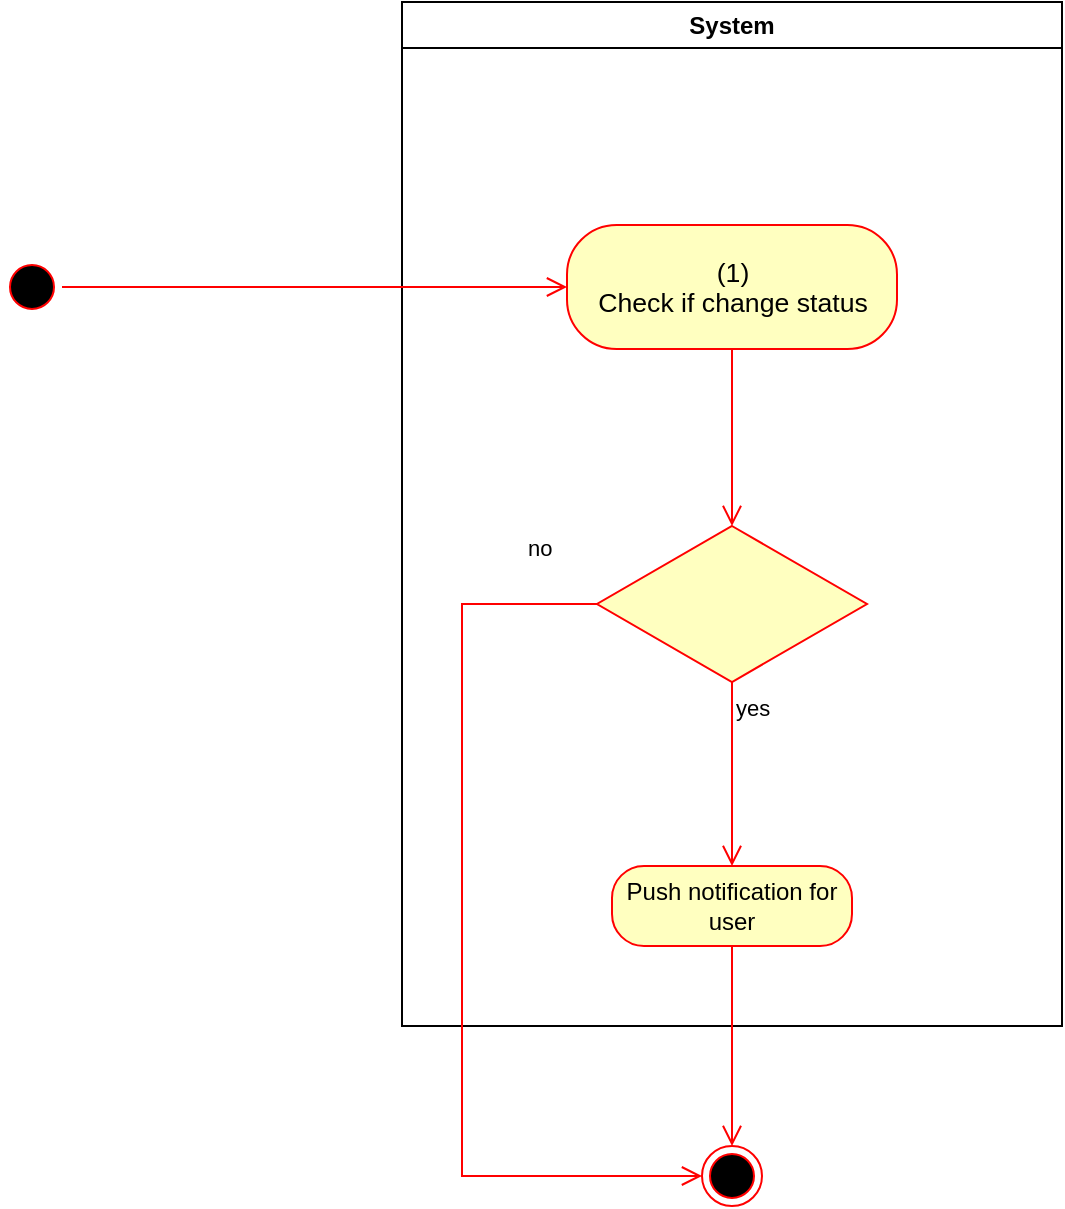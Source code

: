 <mxfile version="15.4.0" type="device"><diagram id="FnbpKK1XXEDs47qZGG1U" name="Page-1"><mxGraphModel dx="1086" dy="806" grid="1" gridSize="10" guides="1" tooltips="1" connect="1" arrows="1" fold="1" page="1" pageScale="1" pageWidth="850" pageHeight="1100" math="0" shadow="0"><root><mxCell id="0"/><mxCell id="1" parent="0"/><mxCell id="mQvX5XNh2XXYMMr66-z--3" value="System" style="swimlane;whiteSpace=wrap;startSize=23;" vertex="1" parent="1"><mxGeometry x="520" y="128" width="330" height="512" as="geometry"/></mxCell><mxCell id="mQvX5XNh2XXYMMr66-z--4" value="&lt;span lang=&quot;EN-GB&quot; style=&quot;font-size: 10pt ; line-height: 107% ; font-family: &amp;#34;arial&amp;#34; , sans-serif&quot;&gt;(1)&lt;br&gt;Check if change status&lt;br&gt;&lt;/span&gt;" style="rounded=1;whiteSpace=wrap;html=1;arcSize=40;fontColor=#000000;fillColor=#ffffc0;strokeColor=#ff0000;" vertex="1" parent="mQvX5XNh2XXYMMr66-z--3"><mxGeometry x="82.5" y="111.5" width="165" height="62" as="geometry"/></mxCell><mxCell id="mQvX5XNh2XXYMMr66-z--10" value="" style="rhombus;whiteSpace=wrap;html=1;fillColor=#ffffc0;strokeColor=#ff0000;" vertex="1" parent="mQvX5XNh2XXYMMr66-z--3"><mxGeometry x="97.5" y="262" width="135" height="78" as="geometry"/></mxCell><mxCell id="mQvX5XNh2XXYMMr66-z--12" value="yes" style="edgeStyle=orthogonalEdgeStyle;html=1;align=left;verticalAlign=top;endArrow=open;endSize=8;strokeColor=#ff0000;rounded=0;entryX=0.5;entryY=0;entryDx=0;entryDy=0;" edge="1" source="mQvX5XNh2XXYMMr66-z--10" parent="mQvX5XNh2XXYMMr66-z--3" target="mQvX5XNh2XXYMMr66-z--15"><mxGeometry x="-1" relative="1" as="geometry"><mxPoint x="165" y="422" as="targetPoint"/><Array as="points"/></mxGeometry></mxCell><mxCell id="mQvX5XNh2XXYMMr66-z--9" value="" style="edgeStyle=orthogonalEdgeStyle;html=1;verticalAlign=bottom;endArrow=open;endSize=8;strokeColor=#ff0000;rounded=0;exitX=0.5;exitY=1;exitDx=0;exitDy=0;entryX=0.5;entryY=0;entryDx=0;entryDy=0;" edge="1" parent="mQvX5XNh2XXYMMr66-z--3" source="mQvX5XNh2XXYMMr66-z--4" target="mQvX5XNh2XXYMMr66-z--10"><mxGeometry relative="1" as="geometry"><mxPoint x="300" y="632" as="targetPoint"/><mxPoint x="330" y="657" as="sourcePoint"/></mxGeometry></mxCell><mxCell id="mQvX5XNh2XXYMMr66-z--15" value="Push notification for user" style="rounded=1;whiteSpace=wrap;html=1;arcSize=40;fontColor=#000000;fillColor=#ffffc0;strokeColor=#ff0000;" vertex="1" parent="mQvX5XNh2XXYMMr66-z--3"><mxGeometry x="105" y="432" width="120" height="40" as="geometry"/></mxCell><mxCell id="mQvX5XNh2XXYMMr66-z--5" value="" style="ellipse;html=1;shape=startState;fillColor=#000000;strokeColor=#ff0000;" vertex="1" parent="1"><mxGeometry x="320" y="255.5" width="30" height="30" as="geometry"/></mxCell><mxCell id="mQvX5XNh2XXYMMr66-z--7" value="" style="edgeStyle=orthogonalEdgeStyle;html=1;verticalAlign=bottom;endArrow=open;endSize=8;strokeColor=#ff0000;rounded=0;entryX=0;entryY=0.5;entryDx=0;entryDy=0;exitX=1;exitY=0.5;exitDx=0;exitDy=0;" edge="1" parent="1" source="mQvX5XNh2XXYMMr66-z--5" target="mQvX5XNh2XXYMMr66-z--4"><mxGeometry relative="1" as="geometry"><mxPoint x="600" y="271" as="targetPoint"/><mxPoint x="400" y="270.5" as="sourcePoint"/></mxGeometry></mxCell><mxCell id="mQvX5XNh2XXYMMr66-z--8" value="" style="ellipse;html=1;shape=endState;fillColor=#000000;strokeColor=#ff0000;" vertex="1" parent="1"><mxGeometry x="670" y="700" width="30" height="30" as="geometry"/></mxCell><mxCell id="mQvX5XNh2XXYMMr66-z--11" value="no" style="edgeStyle=orthogonalEdgeStyle;html=1;align=left;verticalAlign=bottom;endArrow=open;endSize=8;strokeColor=#ff0000;rounded=0;entryX=0;entryY=0.5;entryDx=0;entryDy=0;exitX=0;exitY=0.5;exitDx=0;exitDy=0;" edge="1" source="mQvX5XNh2XXYMMr66-z--10" parent="1" target="mQvX5XNh2XXYMMr66-z--8"><mxGeometry x="-0.842" y="-19" relative="1" as="geometry"><mxPoint x="580" y="510" as="targetPoint"/><Array as="points"><mxPoint x="550" y="429"/><mxPoint x="550" y="715"/></Array><mxPoint x="1" as="offset"/></mxGeometry></mxCell><mxCell id="mQvX5XNh2XXYMMr66-z--16" value="" style="edgeStyle=orthogonalEdgeStyle;html=1;verticalAlign=bottom;endArrow=open;endSize=8;strokeColor=#ff0000;rounded=0;entryX=0.5;entryY=0;entryDx=0;entryDy=0;" edge="1" source="mQvX5XNh2XXYMMr66-z--15" parent="1" target="mQvX5XNh2XXYMMr66-z--8"><mxGeometry relative="1" as="geometry"><mxPoint x="685" y="660" as="targetPoint"/></mxGeometry></mxCell></root></mxGraphModel></diagram></mxfile>